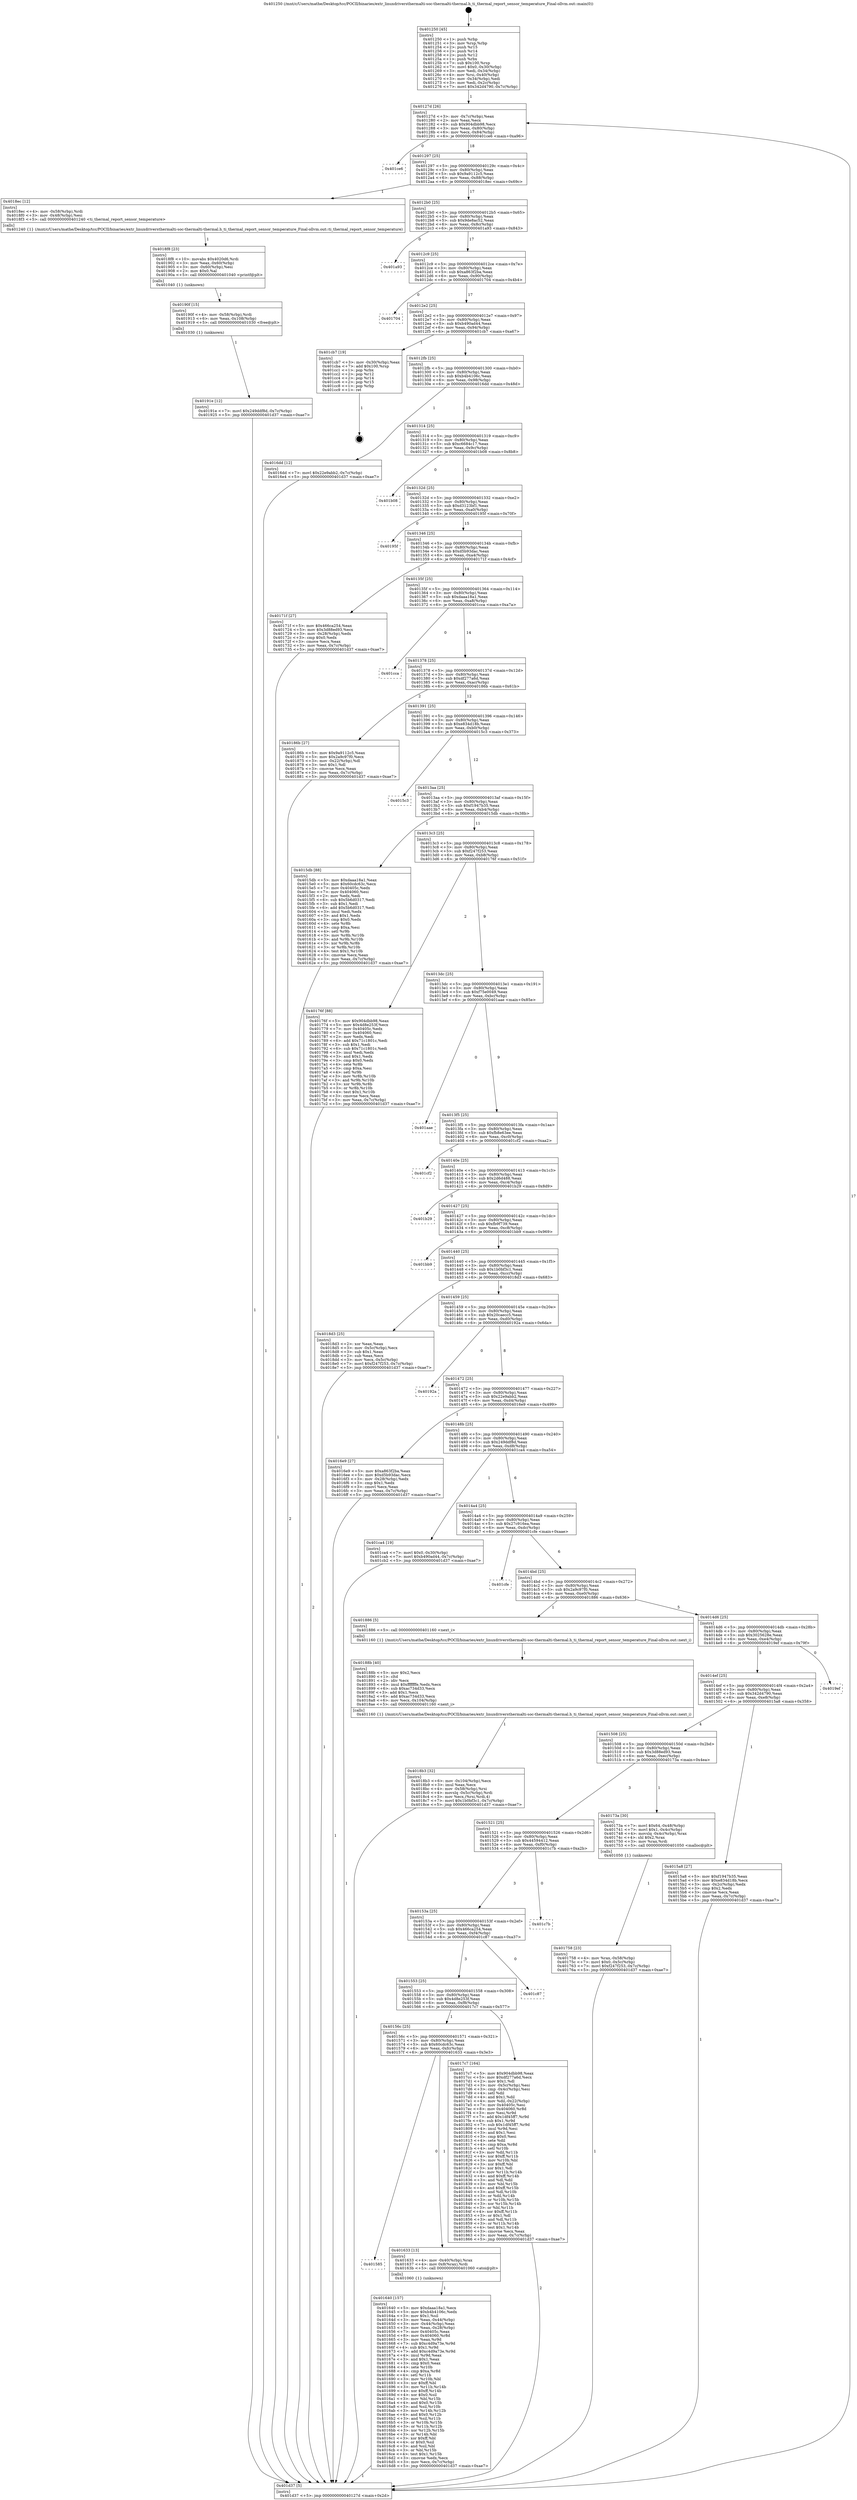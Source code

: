digraph "0x401250" {
  label = "0x401250 (/mnt/c/Users/mathe/Desktop/tcc/POCII/binaries/extr_linuxdriversthermalti-soc-thermalti-thermal.h_ti_thermal_report_sensor_temperature_Final-ollvm.out::main(0))"
  labelloc = "t"
  node[shape=record]

  Entry [label="",width=0.3,height=0.3,shape=circle,fillcolor=black,style=filled]
  "0x40127d" [label="{
     0x40127d [26]\l
     | [instrs]\l
     &nbsp;&nbsp;0x40127d \<+3\>: mov -0x7c(%rbp),%eax\l
     &nbsp;&nbsp;0x401280 \<+2\>: mov %eax,%ecx\l
     &nbsp;&nbsp;0x401282 \<+6\>: sub $0x904dbb98,%ecx\l
     &nbsp;&nbsp;0x401288 \<+3\>: mov %eax,-0x80(%rbp)\l
     &nbsp;&nbsp;0x40128b \<+6\>: mov %ecx,-0x84(%rbp)\l
     &nbsp;&nbsp;0x401291 \<+6\>: je 0000000000401ce6 \<main+0xa96\>\l
  }"]
  "0x401ce6" [label="{
     0x401ce6\l
  }", style=dashed]
  "0x401297" [label="{
     0x401297 [25]\l
     | [instrs]\l
     &nbsp;&nbsp;0x401297 \<+5\>: jmp 000000000040129c \<main+0x4c\>\l
     &nbsp;&nbsp;0x40129c \<+3\>: mov -0x80(%rbp),%eax\l
     &nbsp;&nbsp;0x40129f \<+5\>: sub $0x9a9112c5,%eax\l
     &nbsp;&nbsp;0x4012a4 \<+6\>: mov %eax,-0x88(%rbp)\l
     &nbsp;&nbsp;0x4012aa \<+6\>: je 00000000004018ec \<main+0x69c\>\l
  }"]
  Exit [label="",width=0.3,height=0.3,shape=circle,fillcolor=black,style=filled,peripheries=2]
  "0x4018ec" [label="{
     0x4018ec [12]\l
     | [instrs]\l
     &nbsp;&nbsp;0x4018ec \<+4\>: mov -0x58(%rbp),%rdi\l
     &nbsp;&nbsp;0x4018f0 \<+3\>: mov -0x48(%rbp),%esi\l
     &nbsp;&nbsp;0x4018f3 \<+5\>: call 0000000000401240 \<ti_thermal_report_sensor_temperature\>\l
     | [calls]\l
     &nbsp;&nbsp;0x401240 \{1\} (/mnt/c/Users/mathe/Desktop/tcc/POCII/binaries/extr_linuxdriversthermalti-soc-thermalti-thermal.h_ti_thermal_report_sensor_temperature_Final-ollvm.out::ti_thermal_report_sensor_temperature)\l
  }"]
  "0x4012b0" [label="{
     0x4012b0 [25]\l
     | [instrs]\l
     &nbsp;&nbsp;0x4012b0 \<+5\>: jmp 00000000004012b5 \<main+0x65\>\l
     &nbsp;&nbsp;0x4012b5 \<+3\>: mov -0x80(%rbp),%eax\l
     &nbsp;&nbsp;0x4012b8 \<+5\>: sub $0x9de8ac52,%eax\l
     &nbsp;&nbsp;0x4012bd \<+6\>: mov %eax,-0x8c(%rbp)\l
     &nbsp;&nbsp;0x4012c3 \<+6\>: je 0000000000401a93 \<main+0x843\>\l
  }"]
  "0x40191e" [label="{
     0x40191e [12]\l
     | [instrs]\l
     &nbsp;&nbsp;0x40191e \<+7\>: movl $0x249ddf8d,-0x7c(%rbp)\l
     &nbsp;&nbsp;0x401925 \<+5\>: jmp 0000000000401d37 \<main+0xae7\>\l
  }"]
  "0x401a93" [label="{
     0x401a93\l
  }", style=dashed]
  "0x4012c9" [label="{
     0x4012c9 [25]\l
     | [instrs]\l
     &nbsp;&nbsp;0x4012c9 \<+5\>: jmp 00000000004012ce \<main+0x7e\>\l
     &nbsp;&nbsp;0x4012ce \<+3\>: mov -0x80(%rbp),%eax\l
     &nbsp;&nbsp;0x4012d1 \<+5\>: sub $0xa863f2ba,%eax\l
     &nbsp;&nbsp;0x4012d6 \<+6\>: mov %eax,-0x90(%rbp)\l
     &nbsp;&nbsp;0x4012dc \<+6\>: je 0000000000401704 \<main+0x4b4\>\l
  }"]
  "0x40190f" [label="{
     0x40190f [15]\l
     | [instrs]\l
     &nbsp;&nbsp;0x40190f \<+4\>: mov -0x58(%rbp),%rdi\l
     &nbsp;&nbsp;0x401913 \<+6\>: mov %eax,-0x108(%rbp)\l
     &nbsp;&nbsp;0x401919 \<+5\>: call 0000000000401030 \<free@plt\>\l
     | [calls]\l
     &nbsp;&nbsp;0x401030 \{1\} (unknown)\l
  }"]
  "0x401704" [label="{
     0x401704\l
  }", style=dashed]
  "0x4012e2" [label="{
     0x4012e2 [25]\l
     | [instrs]\l
     &nbsp;&nbsp;0x4012e2 \<+5\>: jmp 00000000004012e7 \<main+0x97\>\l
     &nbsp;&nbsp;0x4012e7 \<+3\>: mov -0x80(%rbp),%eax\l
     &nbsp;&nbsp;0x4012ea \<+5\>: sub $0xb490ad44,%eax\l
     &nbsp;&nbsp;0x4012ef \<+6\>: mov %eax,-0x94(%rbp)\l
     &nbsp;&nbsp;0x4012f5 \<+6\>: je 0000000000401cb7 \<main+0xa67\>\l
  }"]
  "0x4018f8" [label="{
     0x4018f8 [23]\l
     | [instrs]\l
     &nbsp;&nbsp;0x4018f8 \<+10\>: movabs $0x4020d6,%rdi\l
     &nbsp;&nbsp;0x401902 \<+3\>: mov %eax,-0x60(%rbp)\l
     &nbsp;&nbsp;0x401905 \<+3\>: mov -0x60(%rbp),%esi\l
     &nbsp;&nbsp;0x401908 \<+2\>: mov $0x0,%al\l
     &nbsp;&nbsp;0x40190a \<+5\>: call 0000000000401040 \<printf@plt\>\l
     | [calls]\l
     &nbsp;&nbsp;0x401040 \{1\} (unknown)\l
  }"]
  "0x401cb7" [label="{
     0x401cb7 [19]\l
     | [instrs]\l
     &nbsp;&nbsp;0x401cb7 \<+3\>: mov -0x30(%rbp),%eax\l
     &nbsp;&nbsp;0x401cba \<+7\>: add $0x100,%rsp\l
     &nbsp;&nbsp;0x401cc1 \<+1\>: pop %rbx\l
     &nbsp;&nbsp;0x401cc2 \<+2\>: pop %r12\l
     &nbsp;&nbsp;0x401cc4 \<+2\>: pop %r14\l
     &nbsp;&nbsp;0x401cc6 \<+2\>: pop %r15\l
     &nbsp;&nbsp;0x401cc8 \<+1\>: pop %rbp\l
     &nbsp;&nbsp;0x401cc9 \<+1\>: ret\l
  }"]
  "0x4012fb" [label="{
     0x4012fb [25]\l
     | [instrs]\l
     &nbsp;&nbsp;0x4012fb \<+5\>: jmp 0000000000401300 \<main+0xb0\>\l
     &nbsp;&nbsp;0x401300 \<+3\>: mov -0x80(%rbp),%eax\l
     &nbsp;&nbsp;0x401303 \<+5\>: sub $0xb4b4106c,%eax\l
     &nbsp;&nbsp;0x401308 \<+6\>: mov %eax,-0x98(%rbp)\l
     &nbsp;&nbsp;0x40130e \<+6\>: je 00000000004016dd \<main+0x48d\>\l
  }"]
  "0x4018b3" [label="{
     0x4018b3 [32]\l
     | [instrs]\l
     &nbsp;&nbsp;0x4018b3 \<+6\>: mov -0x104(%rbp),%ecx\l
     &nbsp;&nbsp;0x4018b9 \<+3\>: imul %eax,%ecx\l
     &nbsp;&nbsp;0x4018bc \<+4\>: mov -0x58(%rbp),%rsi\l
     &nbsp;&nbsp;0x4018c0 \<+4\>: movslq -0x5c(%rbp),%rdi\l
     &nbsp;&nbsp;0x4018c4 \<+3\>: mov %ecx,(%rsi,%rdi,4)\l
     &nbsp;&nbsp;0x4018c7 \<+7\>: movl $0x1b0bf3c1,-0x7c(%rbp)\l
     &nbsp;&nbsp;0x4018ce \<+5\>: jmp 0000000000401d37 \<main+0xae7\>\l
  }"]
  "0x4016dd" [label="{
     0x4016dd [12]\l
     | [instrs]\l
     &nbsp;&nbsp;0x4016dd \<+7\>: movl $0x22e9abb2,-0x7c(%rbp)\l
     &nbsp;&nbsp;0x4016e4 \<+5\>: jmp 0000000000401d37 \<main+0xae7\>\l
  }"]
  "0x401314" [label="{
     0x401314 [25]\l
     | [instrs]\l
     &nbsp;&nbsp;0x401314 \<+5\>: jmp 0000000000401319 \<main+0xc9\>\l
     &nbsp;&nbsp;0x401319 \<+3\>: mov -0x80(%rbp),%eax\l
     &nbsp;&nbsp;0x40131c \<+5\>: sub $0xc6684c17,%eax\l
     &nbsp;&nbsp;0x401321 \<+6\>: mov %eax,-0x9c(%rbp)\l
     &nbsp;&nbsp;0x401327 \<+6\>: je 0000000000401b08 \<main+0x8b8\>\l
  }"]
  "0x40188b" [label="{
     0x40188b [40]\l
     | [instrs]\l
     &nbsp;&nbsp;0x40188b \<+5\>: mov $0x2,%ecx\l
     &nbsp;&nbsp;0x401890 \<+1\>: cltd\l
     &nbsp;&nbsp;0x401891 \<+2\>: idiv %ecx\l
     &nbsp;&nbsp;0x401893 \<+6\>: imul $0xfffffffe,%edx,%ecx\l
     &nbsp;&nbsp;0x401899 \<+6\>: sub $0xac734d33,%ecx\l
     &nbsp;&nbsp;0x40189f \<+3\>: add $0x1,%ecx\l
     &nbsp;&nbsp;0x4018a2 \<+6\>: add $0xac734d33,%ecx\l
     &nbsp;&nbsp;0x4018a8 \<+6\>: mov %ecx,-0x104(%rbp)\l
     &nbsp;&nbsp;0x4018ae \<+5\>: call 0000000000401160 \<next_i\>\l
     | [calls]\l
     &nbsp;&nbsp;0x401160 \{1\} (/mnt/c/Users/mathe/Desktop/tcc/POCII/binaries/extr_linuxdriversthermalti-soc-thermalti-thermal.h_ti_thermal_report_sensor_temperature_Final-ollvm.out::next_i)\l
  }"]
  "0x401b08" [label="{
     0x401b08\l
  }", style=dashed]
  "0x40132d" [label="{
     0x40132d [25]\l
     | [instrs]\l
     &nbsp;&nbsp;0x40132d \<+5\>: jmp 0000000000401332 \<main+0xe2\>\l
     &nbsp;&nbsp;0x401332 \<+3\>: mov -0x80(%rbp),%eax\l
     &nbsp;&nbsp;0x401335 \<+5\>: sub $0xd3123bf1,%eax\l
     &nbsp;&nbsp;0x40133a \<+6\>: mov %eax,-0xa0(%rbp)\l
     &nbsp;&nbsp;0x401340 \<+6\>: je 000000000040195f \<main+0x70f\>\l
  }"]
  "0x401758" [label="{
     0x401758 [23]\l
     | [instrs]\l
     &nbsp;&nbsp;0x401758 \<+4\>: mov %rax,-0x58(%rbp)\l
     &nbsp;&nbsp;0x40175c \<+7\>: movl $0x0,-0x5c(%rbp)\l
     &nbsp;&nbsp;0x401763 \<+7\>: movl $0xf247f253,-0x7c(%rbp)\l
     &nbsp;&nbsp;0x40176a \<+5\>: jmp 0000000000401d37 \<main+0xae7\>\l
  }"]
  "0x40195f" [label="{
     0x40195f\l
  }", style=dashed]
  "0x401346" [label="{
     0x401346 [25]\l
     | [instrs]\l
     &nbsp;&nbsp;0x401346 \<+5\>: jmp 000000000040134b \<main+0xfb\>\l
     &nbsp;&nbsp;0x40134b \<+3\>: mov -0x80(%rbp),%eax\l
     &nbsp;&nbsp;0x40134e \<+5\>: sub $0xd5b93dac,%eax\l
     &nbsp;&nbsp;0x401353 \<+6\>: mov %eax,-0xa4(%rbp)\l
     &nbsp;&nbsp;0x401359 \<+6\>: je 000000000040171f \<main+0x4cf\>\l
  }"]
  "0x401640" [label="{
     0x401640 [157]\l
     | [instrs]\l
     &nbsp;&nbsp;0x401640 \<+5\>: mov $0xdaaa18a1,%ecx\l
     &nbsp;&nbsp;0x401645 \<+5\>: mov $0xb4b4106c,%edx\l
     &nbsp;&nbsp;0x40164a \<+3\>: mov $0x1,%sil\l
     &nbsp;&nbsp;0x40164d \<+3\>: mov %eax,-0x44(%rbp)\l
     &nbsp;&nbsp;0x401650 \<+3\>: mov -0x44(%rbp),%eax\l
     &nbsp;&nbsp;0x401653 \<+3\>: mov %eax,-0x28(%rbp)\l
     &nbsp;&nbsp;0x401656 \<+7\>: mov 0x40405c,%eax\l
     &nbsp;&nbsp;0x40165d \<+8\>: mov 0x404060,%r8d\l
     &nbsp;&nbsp;0x401665 \<+3\>: mov %eax,%r9d\l
     &nbsp;&nbsp;0x401668 \<+7\>: sub $0xc4d9a73e,%r9d\l
     &nbsp;&nbsp;0x40166f \<+4\>: sub $0x1,%r9d\l
     &nbsp;&nbsp;0x401673 \<+7\>: add $0xc4d9a73e,%r9d\l
     &nbsp;&nbsp;0x40167a \<+4\>: imul %r9d,%eax\l
     &nbsp;&nbsp;0x40167e \<+3\>: and $0x1,%eax\l
     &nbsp;&nbsp;0x401681 \<+3\>: cmp $0x0,%eax\l
     &nbsp;&nbsp;0x401684 \<+4\>: sete %r10b\l
     &nbsp;&nbsp;0x401688 \<+4\>: cmp $0xa,%r8d\l
     &nbsp;&nbsp;0x40168c \<+4\>: setl %r11b\l
     &nbsp;&nbsp;0x401690 \<+3\>: mov %r10b,%bl\l
     &nbsp;&nbsp;0x401693 \<+3\>: xor $0xff,%bl\l
     &nbsp;&nbsp;0x401696 \<+3\>: mov %r11b,%r14b\l
     &nbsp;&nbsp;0x401699 \<+4\>: xor $0xff,%r14b\l
     &nbsp;&nbsp;0x40169d \<+4\>: xor $0x0,%sil\l
     &nbsp;&nbsp;0x4016a1 \<+3\>: mov %bl,%r15b\l
     &nbsp;&nbsp;0x4016a4 \<+4\>: and $0x0,%r15b\l
     &nbsp;&nbsp;0x4016a8 \<+3\>: and %sil,%r10b\l
     &nbsp;&nbsp;0x4016ab \<+3\>: mov %r14b,%r12b\l
     &nbsp;&nbsp;0x4016ae \<+4\>: and $0x0,%r12b\l
     &nbsp;&nbsp;0x4016b2 \<+3\>: and %sil,%r11b\l
     &nbsp;&nbsp;0x4016b5 \<+3\>: or %r10b,%r15b\l
     &nbsp;&nbsp;0x4016b8 \<+3\>: or %r11b,%r12b\l
     &nbsp;&nbsp;0x4016bb \<+3\>: xor %r12b,%r15b\l
     &nbsp;&nbsp;0x4016be \<+3\>: or %r14b,%bl\l
     &nbsp;&nbsp;0x4016c1 \<+3\>: xor $0xff,%bl\l
     &nbsp;&nbsp;0x4016c4 \<+4\>: or $0x0,%sil\l
     &nbsp;&nbsp;0x4016c8 \<+3\>: and %sil,%bl\l
     &nbsp;&nbsp;0x4016cb \<+3\>: or %bl,%r15b\l
     &nbsp;&nbsp;0x4016ce \<+4\>: test $0x1,%r15b\l
     &nbsp;&nbsp;0x4016d2 \<+3\>: cmovne %edx,%ecx\l
     &nbsp;&nbsp;0x4016d5 \<+3\>: mov %ecx,-0x7c(%rbp)\l
     &nbsp;&nbsp;0x4016d8 \<+5\>: jmp 0000000000401d37 \<main+0xae7\>\l
  }"]
  "0x40171f" [label="{
     0x40171f [27]\l
     | [instrs]\l
     &nbsp;&nbsp;0x40171f \<+5\>: mov $0x466ca254,%eax\l
     &nbsp;&nbsp;0x401724 \<+5\>: mov $0x3d88ed93,%ecx\l
     &nbsp;&nbsp;0x401729 \<+3\>: mov -0x28(%rbp),%edx\l
     &nbsp;&nbsp;0x40172c \<+3\>: cmp $0x0,%edx\l
     &nbsp;&nbsp;0x40172f \<+3\>: cmove %ecx,%eax\l
     &nbsp;&nbsp;0x401732 \<+3\>: mov %eax,-0x7c(%rbp)\l
     &nbsp;&nbsp;0x401735 \<+5\>: jmp 0000000000401d37 \<main+0xae7\>\l
  }"]
  "0x40135f" [label="{
     0x40135f [25]\l
     | [instrs]\l
     &nbsp;&nbsp;0x40135f \<+5\>: jmp 0000000000401364 \<main+0x114\>\l
     &nbsp;&nbsp;0x401364 \<+3\>: mov -0x80(%rbp),%eax\l
     &nbsp;&nbsp;0x401367 \<+5\>: sub $0xdaaa18a1,%eax\l
     &nbsp;&nbsp;0x40136c \<+6\>: mov %eax,-0xa8(%rbp)\l
     &nbsp;&nbsp;0x401372 \<+6\>: je 0000000000401cca \<main+0xa7a\>\l
  }"]
  "0x401585" [label="{
     0x401585\l
  }", style=dashed]
  "0x401cca" [label="{
     0x401cca\l
  }", style=dashed]
  "0x401378" [label="{
     0x401378 [25]\l
     | [instrs]\l
     &nbsp;&nbsp;0x401378 \<+5\>: jmp 000000000040137d \<main+0x12d\>\l
     &nbsp;&nbsp;0x40137d \<+3\>: mov -0x80(%rbp),%eax\l
     &nbsp;&nbsp;0x401380 \<+5\>: sub $0xdf277a6d,%eax\l
     &nbsp;&nbsp;0x401385 \<+6\>: mov %eax,-0xac(%rbp)\l
     &nbsp;&nbsp;0x40138b \<+6\>: je 000000000040186b \<main+0x61b\>\l
  }"]
  "0x401633" [label="{
     0x401633 [13]\l
     | [instrs]\l
     &nbsp;&nbsp;0x401633 \<+4\>: mov -0x40(%rbp),%rax\l
     &nbsp;&nbsp;0x401637 \<+4\>: mov 0x8(%rax),%rdi\l
     &nbsp;&nbsp;0x40163b \<+5\>: call 0000000000401060 \<atoi@plt\>\l
     | [calls]\l
     &nbsp;&nbsp;0x401060 \{1\} (unknown)\l
  }"]
  "0x40186b" [label="{
     0x40186b [27]\l
     | [instrs]\l
     &nbsp;&nbsp;0x40186b \<+5\>: mov $0x9a9112c5,%eax\l
     &nbsp;&nbsp;0x401870 \<+5\>: mov $0x2a9c97f0,%ecx\l
     &nbsp;&nbsp;0x401875 \<+3\>: mov -0x22(%rbp),%dl\l
     &nbsp;&nbsp;0x401878 \<+3\>: test $0x1,%dl\l
     &nbsp;&nbsp;0x40187b \<+3\>: cmovne %ecx,%eax\l
     &nbsp;&nbsp;0x40187e \<+3\>: mov %eax,-0x7c(%rbp)\l
     &nbsp;&nbsp;0x401881 \<+5\>: jmp 0000000000401d37 \<main+0xae7\>\l
  }"]
  "0x401391" [label="{
     0x401391 [25]\l
     | [instrs]\l
     &nbsp;&nbsp;0x401391 \<+5\>: jmp 0000000000401396 \<main+0x146\>\l
     &nbsp;&nbsp;0x401396 \<+3\>: mov -0x80(%rbp),%eax\l
     &nbsp;&nbsp;0x401399 \<+5\>: sub $0xe834d18b,%eax\l
     &nbsp;&nbsp;0x40139e \<+6\>: mov %eax,-0xb0(%rbp)\l
     &nbsp;&nbsp;0x4013a4 \<+6\>: je 00000000004015c3 \<main+0x373\>\l
  }"]
  "0x40156c" [label="{
     0x40156c [25]\l
     | [instrs]\l
     &nbsp;&nbsp;0x40156c \<+5\>: jmp 0000000000401571 \<main+0x321\>\l
     &nbsp;&nbsp;0x401571 \<+3\>: mov -0x80(%rbp),%eax\l
     &nbsp;&nbsp;0x401574 \<+5\>: sub $0x60cdc63c,%eax\l
     &nbsp;&nbsp;0x401579 \<+6\>: mov %eax,-0xfc(%rbp)\l
     &nbsp;&nbsp;0x40157f \<+6\>: je 0000000000401633 \<main+0x3e3\>\l
  }"]
  "0x4015c3" [label="{
     0x4015c3\l
  }", style=dashed]
  "0x4013aa" [label="{
     0x4013aa [25]\l
     | [instrs]\l
     &nbsp;&nbsp;0x4013aa \<+5\>: jmp 00000000004013af \<main+0x15f\>\l
     &nbsp;&nbsp;0x4013af \<+3\>: mov -0x80(%rbp),%eax\l
     &nbsp;&nbsp;0x4013b2 \<+5\>: sub $0xf1947b35,%eax\l
     &nbsp;&nbsp;0x4013b7 \<+6\>: mov %eax,-0xb4(%rbp)\l
     &nbsp;&nbsp;0x4013bd \<+6\>: je 00000000004015db \<main+0x38b\>\l
  }"]
  "0x4017c7" [label="{
     0x4017c7 [164]\l
     | [instrs]\l
     &nbsp;&nbsp;0x4017c7 \<+5\>: mov $0x904dbb98,%eax\l
     &nbsp;&nbsp;0x4017cc \<+5\>: mov $0xdf277a6d,%ecx\l
     &nbsp;&nbsp;0x4017d1 \<+2\>: mov $0x1,%dl\l
     &nbsp;&nbsp;0x4017d3 \<+3\>: mov -0x5c(%rbp),%esi\l
     &nbsp;&nbsp;0x4017d6 \<+3\>: cmp -0x4c(%rbp),%esi\l
     &nbsp;&nbsp;0x4017d9 \<+4\>: setl %dil\l
     &nbsp;&nbsp;0x4017dd \<+4\>: and $0x1,%dil\l
     &nbsp;&nbsp;0x4017e1 \<+4\>: mov %dil,-0x22(%rbp)\l
     &nbsp;&nbsp;0x4017e5 \<+7\>: mov 0x40405c,%esi\l
     &nbsp;&nbsp;0x4017ec \<+8\>: mov 0x404060,%r8d\l
     &nbsp;&nbsp;0x4017f4 \<+3\>: mov %esi,%r9d\l
     &nbsp;&nbsp;0x4017f7 \<+7\>: add $0x1df45ff7,%r9d\l
     &nbsp;&nbsp;0x4017fe \<+4\>: sub $0x1,%r9d\l
     &nbsp;&nbsp;0x401802 \<+7\>: sub $0x1df45ff7,%r9d\l
     &nbsp;&nbsp;0x401809 \<+4\>: imul %r9d,%esi\l
     &nbsp;&nbsp;0x40180d \<+3\>: and $0x1,%esi\l
     &nbsp;&nbsp;0x401810 \<+3\>: cmp $0x0,%esi\l
     &nbsp;&nbsp;0x401813 \<+4\>: sete %dil\l
     &nbsp;&nbsp;0x401817 \<+4\>: cmp $0xa,%r8d\l
     &nbsp;&nbsp;0x40181b \<+4\>: setl %r10b\l
     &nbsp;&nbsp;0x40181f \<+3\>: mov %dil,%r11b\l
     &nbsp;&nbsp;0x401822 \<+4\>: xor $0xff,%r11b\l
     &nbsp;&nbsp;0x401826 \<+3\>: mov %r10b,%bl\l
     &nbsp;&nbsp;0x401829 \<+3\>: xor $0xff,%bl\l
     &nbsp;&nbsp;0x40182c \<+3\>: xor $0x1,%dl\l
     &nbsp;&nbsp;0x40182f \<+3\>: mov %r11b,%r14b\l
     &nbsp;&nbsp;0x401832 \<+4\>: and $0xff,%r14b\l
     &nbsp;&nbsp;0x401836 \<+3\>: and %dl,%dil\l
     &nbsp;&nbsp;0x401839 \<+3\>: mov %bl,%r15b\l
     &nbsp;&nbsp;0x40183c \<+4\>: and $0xff,%r15b\l
     &nbsp;&nbsp;0x401840 \<+3\>: and %dl,%r10b\l
     &nbsp;&nbsp;0x401843 \<+3\>: or %dil,%r14b\l
     &nbsp;&nbsp;0x401846 \<+3\>: or %r10b,%r15b\l
     &nbsp;&nbsp;0x401849 \<+3\>: xor %r15b,%r14b\l
     &nbsp;&nbsp;0x40184c \<+3\>: or %bl,%r11b\l
     &nbsp;&nbsp;0x40184f \<+4\>: xor $0xff,%r11b\l
     &nbsp;&nbsp;0x401853 \<+3\>: or $0x1,%dl\l
     &nbsp;&nbsp;0x401856 \<+3\>: and %dl,%r11b\l
     &nbsp;&nbsp;0x401859 \<+3\>: or %r11b,%r14b\l
     &nbsp;&nbsp;0x40185c \<+4\>: test $0x1,%r14b\l
     &nbsp;&nbsp;0x401860 \<+3\>: cmovne %ecx,%eax\l
     &nbsp;&nbsp;0x401863 \<+3\>: mov %eax,-0x7c(%rbp)\l
     &nbsp;&nbsp;0x401866 \<+5\>: jmp 0000000000401d37 \<main+0xae7\>\l
  }"]
  "0x4015db" [label="{
     0x4015db [88]\l
     | [instrs]\l
     &nbsp;&nbsp;0x4015db \<+5\>: mov $0xdaaa18a1,%eax\l
     &nbsp;&nbsp;0x4015e0 \<+5\>: mov $0x60cdc63c,%ecx\l
     &nbsp;&nbsp;0x4015e5 \<+7\>: mov 0x40405c,%edx\l
     &nbsp;&nbsp;0x4015ec \<+7\>: mov 0x404060,%esi\l
     &nbsp;&nbsp;0x4015f3 \<+2\>: mov %edx,%edi\l
     &nbsp;&nbsp;0x4015f5 \<+6\>: sub $0x5b6d0317,%edi\l
     &nbsp;&nbsp;0x4015fb \<+3\>: sub $0x1,%edi\l
     &nbsp;&nbsp;0x4015fe \<+6\>: add $0x5b6d0317,%edi\l
     &nbsp;&nbsp;0x401604 \<+3\>: imul %edi,%edx\l
     &nbsp;&nbsp;0x401607 \<+3\>: and $0x1,%edx\l
     &nbsp;&nbsp;0x40160a \<+3\>: cmp $0x0,%edx\l
     &nbsp;&nbsp;0x40160d \<+4\>: sete %r8b\l
     &nbsp;&nbsp;0x401611 \<+3\>: cmp $0xa,%esi\l
     &nbsp;&nbsp;0x401614 \<+4\>: setl %r9b\l
     &nbsp;&nbsp;0x401618 \<+3\>: mov %r8b,%r10b\l
     &nbsp;&nbsp;0x40161b \<+3\>: and %r9b,%r10b\l
     &nbsp;&nbsp;0x40161e \<+3\>: xor %r9b,%r8b\l
     &nbsp;&nbsp;0x401621 \<+3\>: or %r8b,%r10b\l
     &nbsp;&nbsp;0x401624 \<+4\>: test $0x1,%r10b\l
     &nbsp;&nbsp;0x401628 \<+3\>: cmovne %ecx,%eax\l
     &nbsp;&nbsp;0x40162b \<+3\>: mov %eax,-0x7c(%rbp)\l
     &nbsp;&nbsp;0x40162e \<+5\>: jmp 0000000000401d37 \<main+0xae7\>\l
  }"]
  "0x4013c3" [label="{
     0x4013c3 [25]\l
     | [instrs]\l
     &nbsp;&nbsp;0x4013c3 \<+5\>: jmp 00000000004013c8 \<main+0x178\>\l
     &nbsp;&nbsp;0x4013c8 \<+3\>: mov -0x80(%rbp),%eax\l
     &nbsp;&nbsp;0x4013cb \<+5\>: sub $0xf247f253,%eax\l
     &nbsp;&nbsp;0x4013d0 \<+6\>: mov %eax,-0xb8(%rbp)\l
     &nbsp;&nbsp;0x4013d6 \<+6\>: je 000000000040176f \<main+0x51f\>\l
  }"]
  "0x401553" [label="{
     0x401553 [25]\l
     | [instrs]\l
     &nbsp;&nbsp;0x401553 \<+5\>: jmp 0000000000401558 \<main+0x308\>\l
     &nbsp;&nbsp;0x401558 \<+3\>: mov -0x80(%rbp),%eax\l
     &nbsp;&nbsp;0x40155b \<+5\>: sub $0x4d8e253f,%eax\l
     &nbsp;&nbsp;0x401560 \<+6\>: mov %eax,-0xf8(%rbp)\l
     &nbsp;&nbsp;0x401566 \<+6\>: je 00000000004017c7 \<main+0x577\>\l
  }"]
  "0x40176f" [label="{
     0x40176f [88]\l
     | [instrs]\l
     &nbsp;&nbsp;0x40176f \<+5\>: mov $0x904dbb98,%eax\l
     &nbsp;&nbsp;0x401774 \<+5\>: mov $0x4d8e253f,%ecx\l
     &nbsp;&nbsp;0x401779 \<+7\>: mov 0x40405c,%edx\l
     &nbsp;&nbsp;0x401780 \<+7\>: mov 0x404060,%esi\l
     &nbsp;&nbsp;0x401787 \<+2\>: mov %edx,%edi\l
     &nbsp;&nbsp;0x401789 \<+6\>: add $0x71c1801c,%edi\l
     &nbsp;&nbsp;0x40178f \<+3\>: sub $0x1,%edi\l
     &nbsp;&nbsp;0x401792 \<+6\>: sub $0x71c1801c,%edi\l
     &nbsp;&nbsp;0x401798 \<+3\>: imul %edi,%edx\l
     &nbsp;&nbsp;0x40179b \<+3\>: and $0x1,%edx\l
     &nbsp;&nbsp;0x40179e \<+3\>: cmp $0x0,%edx\l
     &nbsp;&nbsp;0x4017a1 \<+4\>: sete %r8b\l
     &nbsp;&nbsp;0x4017a5 \<+3\>: cmp $0xa,%esi\l
     &nbsp;&nbsp;0x4017a8 \<+4\>: setl %r9b\l
     &nbsp;&nbsp;0x4017ac \<+3\>: mov %r8b,%r10b\l
     &nbsp;&nbsp;0x4017af \<+3\>: and %r9b,%r10b\l
     &nbsp;&nbsp;0x4017b2 \<+3\>: xor %r9b,%r8b\l
     &nbsp;&nbsp;0x4017b5 \<+3\>: or %r8b,%r10b\l
     &nbsp;&nbsp;0x4017b8 \<+4\>: test $0x1,%r10b\l
     &nbsp;&nbsp;0x4017bc \<+3\>: cmovne %ecx,%eax\l
     &nbsp;&nbsp;0x4017bf \<+3\>: mov %eax,-0x7c(%rbp)\l
     &nbsp;&nbsp;0x4017c2 \<+5\>: jmp 0000000000401d37 \<main+0xae7\>\l
  }"]
  "0x4013dc" [label="{
     0x4013dc [25]\l
     | [instrs]\l
     &nbsp;&nbsp;0x4013dc \<+5\>: jmp 00000000004013e1 \<main+0x191\>\l
     &nbsp;&nbsp;0x4013e1 \<+3\>: mov -0x80(%rbp),%eax\l
     &nbsp;&nbsp;0x4013e4 \<+5\>: sub $0xf75e0049,%eax\l
     &nbsp;&nbsp;0x4013e9 \<+6\>: mov %eax,-0xbc(%rbp)\l
     &nbsp;&nbsp;0x4013ef \<+6\>: je 0000000000401aae \<main+0x85e\>\l
  }"]
  "0x401c87" [label="{
     0x401c87\l
  }", style=dashed]
  "0x401aae" [label="{
     0x401aae\l
  }", style=dashed]
  "0x4013f5" [label="{
     0x4013f5 [25]\l
     | [instrs]\l
     &nbsp;&nbsp;0x4013f5 \<+5\>: jmp 00000000004013fa \<main+0x1aa\>\l
     &nbsp;&nbsp;0x4013fa \<+3\>: mov -0x80(%rbp),%eax\l
     &nbsp;&nbsp;0x4013fd \<+5\>: sub $0xfb8e63ee,%eax\l
     &nbsp;&nbsp;0x401402 \<+6\>: mov %eax,-0xc0(%rbp)\l
     &nbsp;&nbsp;0x401408 \<+6\>: je 0000000000401cf2 \<main+0xaa2\>\l
  }"]
  "0x40153a" [label="{
     0x40153a [25]\l
     | [instrs]\l
     &nbsp;&nbsp;0x40153a \<+5\>: jmp 000000000040153f \<main+0x2ef\>\l
     &nbsp;&nbsp;0x40153f \<+3\>: mov -0x80(%rbp),%eax\l
     &nbsp;&nbsp;0x401542 \<+5\>: sub $0x466ca254,%eax\l
     &nbsp;&nbsp;0x401547 \<+6\>: mov %eax,-0xf4(%rbp)\l
     &nbsp;&nbsp;0x40154d \<+6\>: je 0000000000401c87 \<main+0xa37\>\l
  }"]
  "0x401cf2" [label="{
     0x401cf2\l
  }", style=dashed]
  "0x40140e" [label="{
     0x40140e [25]\l
     | [instrs]\l
     &nbsp;&nbsp;0x40140e \<+5\>: jmp 0000000000401413 \<main+0x1c3\>\l
     &nbsp;&nbsp;0x401413 \<+3\>: mov -0x80(%rbp),%eax\l
     &nbsp;&nbsp;0x401416 \<+5\>: sub $0x2d6d488,%eax\l
     &nbsp;&nbsp;0x40141b \<+6\>: mov %eax,-0xc4(%rbp)\l
     &nbsp;&nbsp;0x401421 \<+6\>: je 0000000000401b29 \<main+0x8d9\>\l
  }"]
  "0x401c7b" [label="{
     0x401c7b\l
  }", style=dashed]
  "0x401b29" [label="{
     0x401b29\l
  }", style=dashed]
  "0x401427" [label="{
     0x401427 [25]\l
     | [instrs]\l
     &nbsp;&nbsp;0x401427 \<+5\>: jmp 000000000040142c \<main+0x1dc\>\l
     &nbsp;&nbsp;0x40142c \<+3\>: mov -0x80(%rbp),%eax\l
     &nbsp;&nbsp;0x40142f \<+5\>: sub $0xfb9f739,%eax\l
     &nbsp;&nbsp;0x401434 \<+6\>: mov %eax,-0xc8(%rbp)\l
     &nbsp;&nbsp;0x40143a \<+6\>: je 0000000000401bb9 \<main+0x969\>\l
  }"]
  "0x401521" [label="{
     0x401521 [25]\l
     | [instrs]\l
     &nbsp;&nbsp;0x401521 \<+5\>: jmp 0000000000401526 \<main+0x2d6\>\l
     &nbsp;&nbsp;0x401526 \<+3\>: mov -0x80(%rbp),%eax\l
     &nbsp;&nbsp;0x401529 \<+5\>: sub $0x44594412,%eax\l
     &nbsp;&nbsp;0x40152e \<+6\>: mov %eax,-0xf0(%rbp)\l
     &nbsp;&nbsp;0x401534 \<+6\>: je 0000000000401c7b \<main+0xa2b\>\l
  }"]
  "0x401bb9" [label="{
     0x401bb9\l
  }", style=dashed]
  "0x401440" [label="{
     0x401440 [25]\l
     | [instrs]\l
     &nbsp;&nbsp;0x401440 \<+5\>: jmp 0000000000401445 \<main+0x1f5\>\l
     &nbsp;&nbsp;0x401445 \<+3\>: mov -0x80(%rbp),%eax\l
     &nbsp;&nbsp;0x401448 \<+5\>: sub $0x1b0bf3c1,%eax\l
     &nbsp;&nbsp;0x40144d \<+6\>: mov %eax,-0xcc(%rbp)\l
     &nbsp;&nbsp;0x401453 \<+6\>: je 00000000004018d3 \<main+0x683\>\l
  }"]
  "0x40173a" [label="{
     0x40173a [30]\l
     | [instrs]\l
     &nbsp;&nbsp;0x40173a \<+7\>: movl $0x64,-0x48(%rbp)\l
     &nbsp;&nbsp;0x401741 \<+7\>: movl $0x1,-0x4c(%rbp)\l
     &nbsp;&nbsp;0x401748 \<+4\>: movslq -0x4c(%rbp),%rax\l
     &nbsp;&nbsp;0x40174c \<+4\>: shl $0x2,%rax\l
     &nbsp;&nbsp;0x401750 \<+3\>: mov %rax,%rdi\l
     &nbsp;&nbsp;0x401753 \<+5\>: call 0000000000401050 \<malloc@plt\>\l
     | [calls]\l
     &nbsp;&nbsp;0x401050 \{1\} (unknown)\l
  }"]
  "0x4018d3" [label="{
     0x4018d3 [25]\l
     | [instrs]\l
     &nbsp;&nbsp;0x4018d3 \<+2\>: xor %eax,%eax\l
     &nbsp;&nbsp;0x4018d5 \<+3\>: mov -0x5c(%rbp),%ecx\l
     &nbsp;&nbsp;0x4018d8 \<+3\>: sub $0x1,%eax\l
     &nbsp;&nbsp;0x4018db \<+2\>: sub %eax,%ecx\l
     &nbsp;&nbsp;0x4018dd \<+3\>: mov %ecx,-0x5c(%rbp)\l
     &nbsp;&nbsp;0x4018e0 \<+7\>: movl $0xf247f253,-0x7c(%rbp)\l
     &nbsp;&nbsp;0x4018e7 \<+5\>: jmp 0000000000401d37 \<main+0xae7\>\l
  }"]
  "0x401459" [label="{
     0x401459 [25]\l
     | [instrs]\l
     &nbsp;&nbsp;0x401459 \<+5\>: jmp 000000000040145e \<main+0x20e\>\l
     &nbsp;&nbsp;0x40145e \<+3\>: mov -0x80(%rbp),%eax\l
     &nbsp;&nbsp;0x401461 \<+5\>: sub $0x20caecc5,%eax\l
     &nbsp;&nbsp;0x401466 \<+6\>: mov %eax,-0xd0(%rbp)\l
     &nbsp;&nbsp;0x40146c \<+6\>: je 000000000040192a \<main+0x6da\>\l
  }"]
  "0x401250" [label="{
     0x401250 [45]\l
     | [instrs]\l
     &nbsp;&nbsp;0x401250 \<+1\>: push %rbp\l
     &nbsp;&nbsp;0x401251 \<+3\>: mov %rsp,%rbp\l
     &nbsp;&nbsp;0x401254 \<+2\>: push %r15\l
     &nbsp;&nbsp;0x401256 \<+2\>: push %r14\l
     &nbsp;&nbsp;0x401258 \<+2\>: push %r12\l
     &nbsp;&nbsp;0x40125a \<+1\>: push %rbx\l
     &nbsp;&nbsp;0x40125b \<+7\>: sub $0x100,%rsp\l
     &nbsp;&nbsp;0x401262 \<+7\>: movl $0x0,-0x30(%rbp)\l
     &nbsp;&nbsp;0x401269 \<+3\>: mov %edi,-0x34(%rbp)\l
     &nbsp;&nbsp;0x40126c \<+4\>: mov %rsi,-0x40(%rbp)\l
     &nbsp;&nbsp;0x401270 \<+3\>: mov -0x34(%rbp),%edi\l
     &nbsp;&nbsp;0x401273 \<+3\>: mov %edi,-0x2c(%rbp)\l
     &nbsp;&nbsp;0x401276 \<+7\>: movl $0x342d4790,-0x7c(%rbp)\l
  }"]
  "0x40192a" [label="{
     0x40192a\l
  }", style=dashed]
  "0x401472" [label="{
     0x401472 [25]\l
     | [instrs]\l
     &nbsp;&nbsp;0x401472 \<+5\>: jmp 0000000000401477 \<main+0x227\>\l
     &nbsp;&nbsp;0x401477 \<+3\>: mov -0x80(%rbp),%eax\l
     &nbsp;&nbsp;0x40147a \<+5\>: sub $0x22e9abb2,%eax\l
     &nbsp;&nbsp;0x40147f \<+6\>: mov %eax,-0xd4(%rbp)\l
     &nbsp;&nbsp;0x401485 \<+6\>: je 00000000004016e9 \<main+0x499\>\l
  }"]
  "0x401d37" [label="{
     0x401d37 [5]\l
     | [instrs]\l
     &nbsp;&nbsp;0x401d37 \<+5\>: jmp 000000000040127d \<main+0x2d\>\l
  }"]
  "0x4016e9" [label="{
     0x4016e9 [27]\l
     | [instrs]\l
     &nbsp;&nbsp;0x4016e9 \<+5\>: mov $0xa863f2ba,%eax\l
     &nbsp;&nbsp;0x4016ee \<+5\>: mov $0xd5b93dac,%ecx\l
     &nbsp;&nbsp;0x4016f3 \<+3\>: mov -0x28(%rbp),%edx\l
     &nbsp;&nbsp;0x4016f6 \<+3\>: cmp $0x1,%edx\l
     &nbsp;&nbsp;0x4016f9 \<+3\>: cmovl %ecx,%eax\l
     &nbsp;&nbsp;0x4016fc \<+3\>: mov %eax,-0x7c(%rbp)\l
     &nbsp;&nbsp;0x4016ff \<+5\>: jmp 0000000000401d37 \<main+0xae7\>\l
  }"]
  "0x40148b" [label="{
     0x40148b [25]\l
     | [instrs]\l
     &nbsp;&nbsp;0x40148b \<+5\>: jmp 0000000000401490 \<main+0x240\>\l
     &nbsp;&nbsp;0x401490 \<+3\>: mov -0x80(%rbp),%eax\l
     &nbsp;&nbsp;0x401493 \<+5\>: sub $0x249ddf8d,%eax\l
     &nbsp;&nbsp;0x401498 \<+6\>: mov %eax,-0xd8(%rbp)\l
     &nbsp;&nbsp;0x40149e \<+6\>: je 0000000000401ca4 \<main+0xa54\>\l
  }"]
  "0x401508" [label="{
     0x401508 [25]\l
     | [instrs]\l
     &nbsp;&nbsp;0x401508 \<+5\>: jmp 000000000040150d \<main+0x2bd\>\l
     &nbsp;&nbsp;0x40150d \<+3\>: mov -0x80(%rbp),%eax\l
     &nbsp;&nbsp;0x401510 \<+5\>: sub $0x3d88ed93,%eax\l
     &nbsp;&nbsp;0x401515 \<+6\>: mov %eax,-0xec(%rbp)\l
     &nbsp;&nbsp;0x40151b \<+6\>: je 000000000040173a \<main+0x4ea\>\l
  }"]
  "0x401ca4" [label="{
     0x401ca4 [19]\l
     | [instrs]\l
     &nbsp;&nbsp;0x401ca4 \<+7\>: movl $0x0,-0x30(%rbp)\l
     &nbsp;&nbsp;0x401cab \<+7\>: movl $0xb490ad44,-0x7c(%rbp)\l
     &nbsp;&nbsp;0x401cb2 \<+5\>: jmp 0000000000401d37 \<main+0xae7\>\l
  }"]
  "0x4014a4" [label="{
     0x4014a4 [25]\l
     | [instrs]\l
     &nbsp;&nbsp;0x4014a4 \<+5\>: jmp 00000000004014a9 \<main+0x259\>\l
     &nbsp;&nbsp;0x4014a9 \<+3\>: mov -0x80(%rbp),%eax\l
     &nbsp;&nbsp;0x4014ac \<+5\>: sub $0x27c916ea,%eax\l
     &nbsp;&nbsp;0x4014b1 \<+6\>: mov %eax,-0xdc(%rbp)\l
     &nbsp;&nbsp;0x4014b7 \<+6\>: je 0000000000401cfe \<main+0xaae\>\l
  }"]
  "0x4015a8" [label="{
     0x4015a8 [27]\l
     | [instrs]\l
     &nbsp;&nbsp;0x4015a8 \<+5\>: mov $0xf1947b35,%eax\l
     &nbsp;&nbsp;0x4015ad \<+5\>: mov $0xe834d18b,%ecx\l
     &nbsp;&nbsp;0x4015b2 \<+3\>: mov -0x2c(%rbp),%edx\l
     &nbsp;&nbsp;0x4015b5 \<+3\>: cmp $0x2,%edx\l
     &nbsp;&nbsp;0x4015b8 \<+3\>: cmovne %ecx,%eax\l
     &nbsp;&nbsp;0x4015bb \<+3\>: mov %eax,-0x7c(%rbp)\l
     &nbsp;&nbsp;0x4015be \<+5\>: jmp 0000000000401d37 \<main+0xae7\>\l
  }"]
  "0x401cfe" [label="{
     0x401cfe\l
  }", style=dashed]
  "0x4014bd" [label="{
     0x4014bd [25]\l
     | [instrs]\l
     &nbsp;&nbsp;0x4014bd \<+5\>: jmp 00000000004014c2 \<main+0x272\>\l
     &nbsp;&nbsp;0x4014c2 \<+3\>: mov -0x80(%rbp),%eax\l
     &nbsp;&nbsp;0x4014c5 \<+5\>: sub $0x2a9c97f0,%eax\l
     &nbsp;&nbsp;0x4014ca \<+6\>: mov %eax,-0xe0(%rbp)\l
     &nbsp;&nbsp;0x4014d0 \<+6\>: je 0000000000401886 \<main+0x636\>\l
  }"]
  "0x4014ef" [label="{
     0x4014ef [25]\l
     | [instrs]\l
     &nbsp;&nbsp;0x4014ef \<+5\>: jmp 00000000004014f4 \<main+0x2a4\>\l
     &nbsp;&nbsp;0x4014f4 \<+3\>: mov -0x80(%rbp),%eax\l
     &nbsp;&nbsp;0x4014f7 \<+5\>: sub $0x342d4790,%eax\l
     &nbsp;&nbsp;0x4014fc \<+6\>: mov %eax,-0xe8(%rbp)\l
     &nbsp;&nbsp;0x401502 \<+6\>: je 00000000004015a8 \<main+0x358\>\l
  }"]
  "0x401886" [label="{
     0x401886 [5]\l
     | [instrs]\l
     &nbsp;&nbsp;0x401886 \<+5\>: call 0000000000401160 \<next_i\>\l
     | [calls]\l
     &nbsp;&nbsp;0x401160 \{1\} (/mnt/c/Users/mathe/Desktop/tcc/POCII/binaries/extr_linuxdriversthermalti-soc-thermalti-thermal.h_ti_thermal_report_sensor_temperature_Final-ollvm.out::next_i)\l
  }"]
  "0x4014d6" [label="{
     0x4014d6 [25]\l
     | [instrs]\l
     &nbsp;&nbsp;0x4014d6 \<+5\>: jmp 00000000004014db \<main+0x28b\>\l
     &nbsp;&nbsp;0x4014db \<+3\>: mov -0x80(%rbp),%eax\l
     &nbsp;&nbsp;0x4014de \<+5\>: sub $0x3025628e,%eax\l
     &nbsp;&nbsp;0x4014e3 \<+6\>: mov %eax,-0xe4(%rbp)\l
     &nbsp;&nbsp;0x4014e9 \<+6\>: je 00000000004019ef \<main+0x79f\>\l
  }"]
  "0x4019ef" [label="{
     0x4019ef\l
  }", style=dashed]
  Entry -> "0x401250" [label=" 1"]
  "0x40127d" -> "0x401ce6" [label=" 0"]
  "0x40127d" -> "0x401297" [label=" 18"]
  "0x401cb7" -> Exit [label=" 1"]
  "0x401297" -> "0x4018ec" [label=" 1"]
  "0x401297" -> "0x4012b0" [label=" 17"]
  "0x401ca4" -> "0x401d37" [label=" 1"]
  "0x4012b0" -> "0x401a93" [label=" 0"]
  "0x4012b0" -> "0x4012c9" [label=" 17"]
  "0x40191e" -> "0x401d37" [label=" 1"]
  "0x4012c9" -> "0x401704" [label=" 0"]
  "0x4012c9" -> "0x4012e2" [label=" 17"]
  "0x40190f" -> "0x40191e" [label=" 1"]
  "0x4012e2" -> "0x401cb7" [label=" 1"]
  "0x4012e2" -> "0x4012fb" [label=" 16"]
  "0x4018f8" -> "0x40190f" [label=" 1"]
  "0x4012fb" -> "0x4016dd" [label=" 1"]
  "0x4012fb" -> "0x401314" [label=" 15"]
  "0x4018ec" -> "0x4018f8" [label=" 1"]
  "0x401314" -> "0x401b08" [label=" 0"]
  "0x401314" -> "0x40132d" [label=" 15"]
  "0x4018d3" -> "0x401d37" [label=" 1"]
  "0x40132d" -> "0x40195f" [label=" 0"]
  "0x40132d" -> "0x401346" [label=" 15"]
  "0x4018b3" -> "0x401d37" [label=" 1"]
  "0x401346" -> "0x40171f" [label=" 1"]
  "0x401346" -> "0x40135f" [label=" 14"]
  "0x40188b" -> "0x4018b3" [label=" 1"]
  "0x40135f" -> "0x401cca" [label=" 0"]
  "0x40135f" -> "0x401378" [label=" 14"]
  "0x401886" -> "0x40188b" [label=" 1"]
  "0x401378" -> "0x40186b" [label=" 2"]
  "0x401378" -> "0x401391" [label=" 12"]
  "0x40186b" -> "0x401d37" [label=" 2"]
  "0x401391" -> "0x4015c3" [label=" 0"]
  "0x401391" -> "0x4013aa" [label=" 12"]
  "0x40176f" -> "0x401d37" [label=" 2"]
  "0x4013aa" -> "0x4015db" [label=" 1"]
  "0x4013aa" -> "0x4013c3" [label=" 11"]
  "0x401758" -> "0x401d37" [label=" 1"]
  "0x4013c3" -> "0x40176f" [label=" 2"]
  "0x4013c3" -> "0x4013dc" [label=" 9"]
  "0x40171f" -> "0x401d37" [label=" 1"]
  "0x4013dc" -> "0x401aae" [label=" 0"]
  "0x4013dc" -> "0x4013f5" [label=" 9"]
  "0x4016e9" -> "0x401d37" [label=" 1"]
  "0x4013f5" -> "0x401cf2" [label=" 0"]
  "0x4013f5" -> "0x40140e" [label=" 9"]
  "0x401640" -> "0x401d37" [label=" 1"]
  "0x40140e" -> "0x401b29" [label=" 0"]
  "0x40140e" -> "0x401427" [label=" 9"]
  "0x401633" -> "0x401640" [label=" 1"]
  "0x401427" -> "0x401bb9" [label=" 0"]
  "0x401427" -> "0x401440" [label=" 9"]
  "0x40156c" -> "0x401633" [label=" 1"]
  "0x401440" -> "0x4018d3" [label=" 1"]
  "0x401440" -> "0x401459" [label=" 8"]
  "0x4017c7" -> "0x401d37" [label=" 2"]
  "0x401459" -> "0x40192a" [label=" 0"]
  "0x401459" -> "0x401472" [label=" 8"]
  "0x401553" -> "0x4017c7" [label=" 2"]
  "0x401472" -> "0x4016e9" [label=" 1"]
  "0x401472" -> "0x40148b" [label=" 7"]
  "0x40173a" -> "0x401758" [label=" 1"]
  "0x40148b" -> "0x401ca4" [label=" 1"]
  "0x40148b" -> "0x4014a4" [label=" 6"]
  "0x40153a" -> "0x401553" [label=" 3"]
  "0x4014a4" -> "0x401cfe" [label=" 0"]
  "0x4014a4" -> "0x4014bd" [label=" 6"]
  "0x40153a" -> "0x401c87" [label=" 0"]
  "0x4014bd" -> "0x401886" [label=" 1"]
  "0x4014bd" -> "0x4014d6" [label=" 5"]
  "0x401521" -> "0x40153a" [label=" 3"]
  "0x4014d6" -> "0x4019ef" [label=" 0"]
  "0x4014d6" -> "0x4014ef" [label=" 5"]
  "0x4016dd" -> "0x401d37" [label=" 1"]
  "0x4014ef" -> "0x4015a8" [label=" 1"]
  "0x4014ef" -> "0x401508" [label=" 4"]
  "0x4015a8" -> "0x401d37" [label=" 1"]
  "0x401250" -> "0x40127d" [label=" 1"]
  "0x401d37" -> "0x40127d" [label=" 17"]
  "0x4015db" -> "0x401d37" [label=" 1"]
  "0x401553" -> "0x40156c" [label=" 1"]
  "0x401508" -> "0x40173a" [label=" 1"]
  "0x401508" -> "0x401521" [label=" 3"]
  "0x40156c" -> "0x401585" [label=" 0"]
  "0x401521" -> "0x401c7b" [label=" 0"]
}
